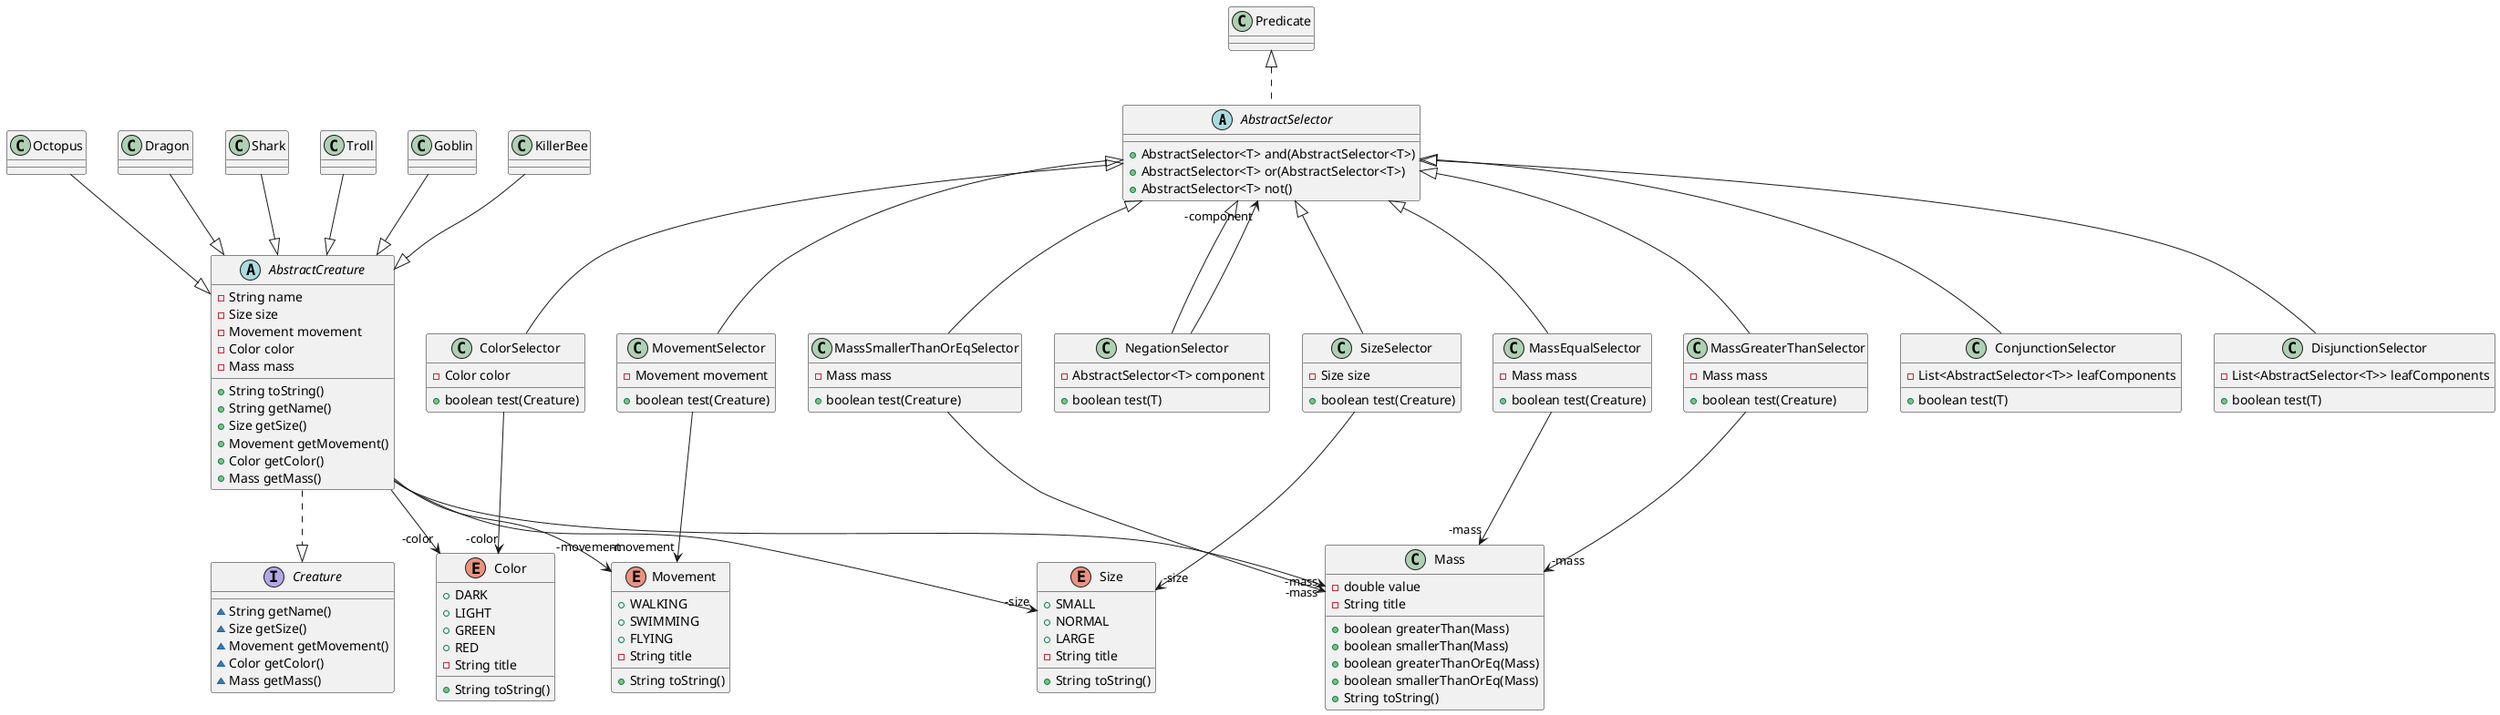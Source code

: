 @startuml
abstract class AbstractSelector {
+ AbstractSelector<T> and(AbstractSelector<T>)
+ AbstractSelector<T> or(AbstractSelector<T>)
+ AbstractSelector<T> not()
}
class MovementSelector {
- Movement movement
+ boolean test(Creature)
}
class Octopus {
}
class ColorSelector {
- Color color
+ boolean test(Creature)
}
enum Size {
+  SMALL
+  NORMAL
+  LARGE
- String title
+ String toString()
}
class Mass {
- double value
- String title
+ boolean greaterThan(Mass)
+ boolean smallerThan(Mass)
+ boolean greaterThanOrEq(Mass)
+ boolean smallerThanOrEq(Mass)
+ String toString()
}
class Dragon {
}
class MassSmallerThanOrEqSelector {
- Mass mass
+ boolean test(Creature)
}
enum Color {
+  DARK
+  LIGHT
+  GREEN
+  RED
- String title
+ String toString()
}
class Shark {
}
class NegationSelector {
- AbstractSelector<T> component
+ boolean test(T)
}
class SizeSelector {
- Size size
+ boolean test(Creature)
}
enum Movement {
+  WALKING
+  SWIMMING
+  FLYING
- String title
+ String toString()
}
class Troll {
}
abstract class AbstractCreature {
- String name
- Size size
- Movement movement
- Color color
- Mass mass
+ String toString()
+ String getName()
+ Size getSize()
+ Movement getMovement()
+ Color getColor()
+ Mass getMass()
}
class MassEqualSelector {
- Mass mass
+ boolean test(Creature)
}
class MassGreaterThanSelector {
- Mass mass
+ boolean test(Creature)
}
interface Creature {
~ String getName()
~ Size getSize()
~ Movement getMovement()
~ Color getColor()
~ Mass getMass()
}
class Goblin {
}
class KillerBee {
}
class ConjunctionSelector {
- List<AbstractSelector<T>> leafComponents
+ boolean test(T)
}
class DisjunctionSelector {
- List<AbstractSelector<T>> leafComponents
+ boolean test(T)
}


Predicate <|.. AbstractSelector
SizeSelector -->  "-size" Size
AbstractCreature -->  "-mass" Mass
MassEqualSelector -->  "-mass" Mass
AbstractCreature -->  "-color" Color
MassGreaterThanSelector -->  "-mass" Mass
MovementSelector -->  "-movement" Movement
NegationSelector -->  "-component" AbstractSelector
AbstractCreature -->  "-movement" Movement
MassSmallerThanOrEqSelector -->  "-mass" Mass
AbstractCreature -->  "-size" Size
ColorSelector -->  "-color" Color
AbstractCreature ..|> Creature
Dragon --|> AbstractCreature
Goblin --|> AbstractCreature
KillerBee --|> AbstractCreature
Octopus --|> AbstractCreature
Shark --|> AbstractCreature
Troll --|> AbstractCreature
ColorSelector -up-|> AbstractSelector
ConjunctionSelector -up-|> AbstractSelector
DisjunctionSelector -up-|> AbstractSelector
MassEqualSelector -up-|> AbstractSelector
MassGreaterThanSelector -up-|> AbstractSelector
MassSmallerThanOrEqSelector -up-|> AbstractSelector
MovementSelector -up-|> AbstractSelector
NegationSelector -up-|> AbstractSelector
SizeSelector -up-|> AbstractSelector
@enduml